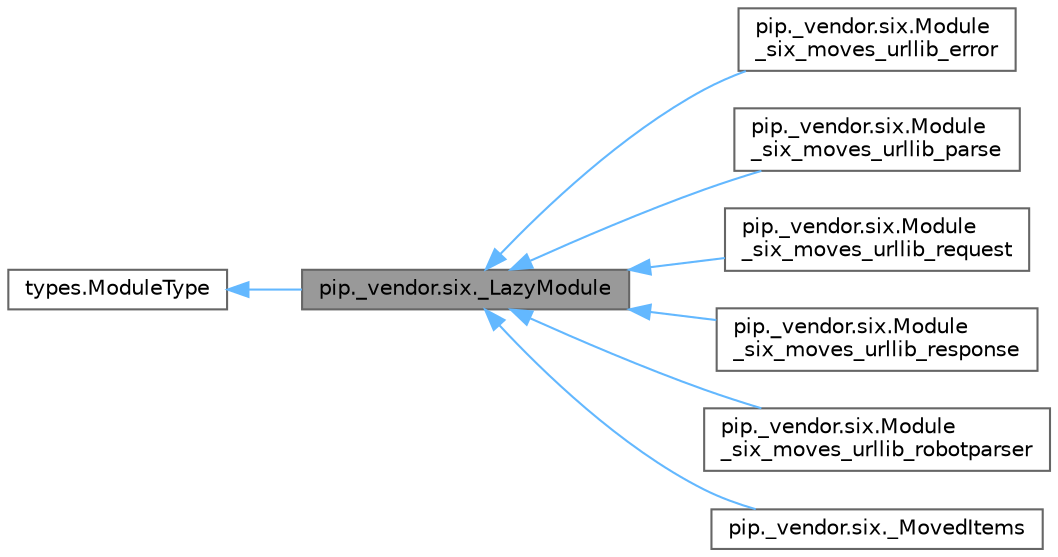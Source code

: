 digraph "pip._vendor.six._LazyModule"
{
 // LATEX_PDF_SIZE
  bgcolor="transparent";
  edge [fontname=Helvetica,fontsize=10,labelfontname=Helvetica,labelfontsize=10];
  node [fontname=Helvetica,fontsize=10,shape=box,height=0.2,width=0.4];
  rankdir="LR";
  Node1 [id="Node000001",label="pip._vendor.six._LazyModule",height=0.2,width=0.4,color="gray40", fillcolor="grey60", style="filled", fontcolor="black",tooltip=" "];
  Node2 -> Node1 [id="edge1_Node000001_Node000002",dir="back",color="steelblue1",style="solid",tooltip=" "];
  Node2 [id="Node000002",label="types.ModuleType",height=0.2,width=0.4,color="gray40", fillcolor="white", style="filled",tooltip=" "];
  Node1 -> Node3 [id="edge2_Node000001_Node000003",dir="back",color="steelblue1",style="solid",tooltip=" "];
  Node3 [id="Node000003",label="pip._vendor.six.Module\l_six_moves_urllib_error",height=0.2,width=0.4,color="gray40", fillcolor="white", style="filled",URL="$classpip_1_1__vendor_1_1six_1_1_module__six__moves__urllib__error.html",tooltip=" "];
  Node1 -> Node4 [id="edge3_Node000001_Node000004",dir="back",color="steelblue1",style="solid",tooltip=" "];
  Node4 [id="Node000004",label="pip._vendor.six.Module\l_six_moves_urllib_parse",height=0.2,width=0.4,color="gray40", fillcolor="white", style="filled",URL="$classpip_1_1__vendor_1_1six_1_1_module__six__moves__urllib__parse.html",tooltip=" "];
  Node1 -> Node5 [id="edge4_Node000001_Node000005",dir="back",color="steelblue1",style="solid",tooltip=" "];
  Node5 [id="Node000005",label="pip._vendor.six.Module\l_six_moves_urllib_request",height=0.2,width=0.4,color="gray40", fillcolor="white", style="filled",URL="$classpip_1_1__vendor_1_1six_1_1_module__six__moves__urllib__request.html",tooltip=" "];
  Node1 -> Node6 [id="edge5_Node000001_Node000006",dir="back",color="steelblue1",style="solid",tooltip=" "];
  Node6 [id="Node000006",label="pip._vendor.six.Module\l_six_moves_urllib_response",height=0.2,width=0.4,color="gray40", fillcolor="white", style="filled",URL="$classpip_1_1__vendor_1_1six_1_1_module__six__moves__urllib__response.html",tooltip=" "];
  Node1 -> Node7 [id="edge6_Node000001_Node000007",dir="back",color="steelblue1",style="solid",tooltip=" "];
  Node7 [id="Node000007",label="pip._vendor.six.Module\l_six_moves_urllib_robotparser",height=0.2,width=0.4,color="gray40", fillcolor="white", style="filled",URL="$classpip_1_1__vendor_1_1six_1_1_module__six__moves__urllib__robotparser.html",tooltip=" "];
  Node1 -> Node8 [id="edge7_Node000001_Node000008",dir="back",color="steelblue1",style="solid",tooltip=" "];
  Node8 [id="Node000008",label="pip._vendor.six._MovedItems",height=0.2,width=0.4,color="gray40", fillcolor="white", style="filled",URL="$classpip_1_1__vendor_1_1six_1_1___moved_items.html",tooltip=" "];
}
